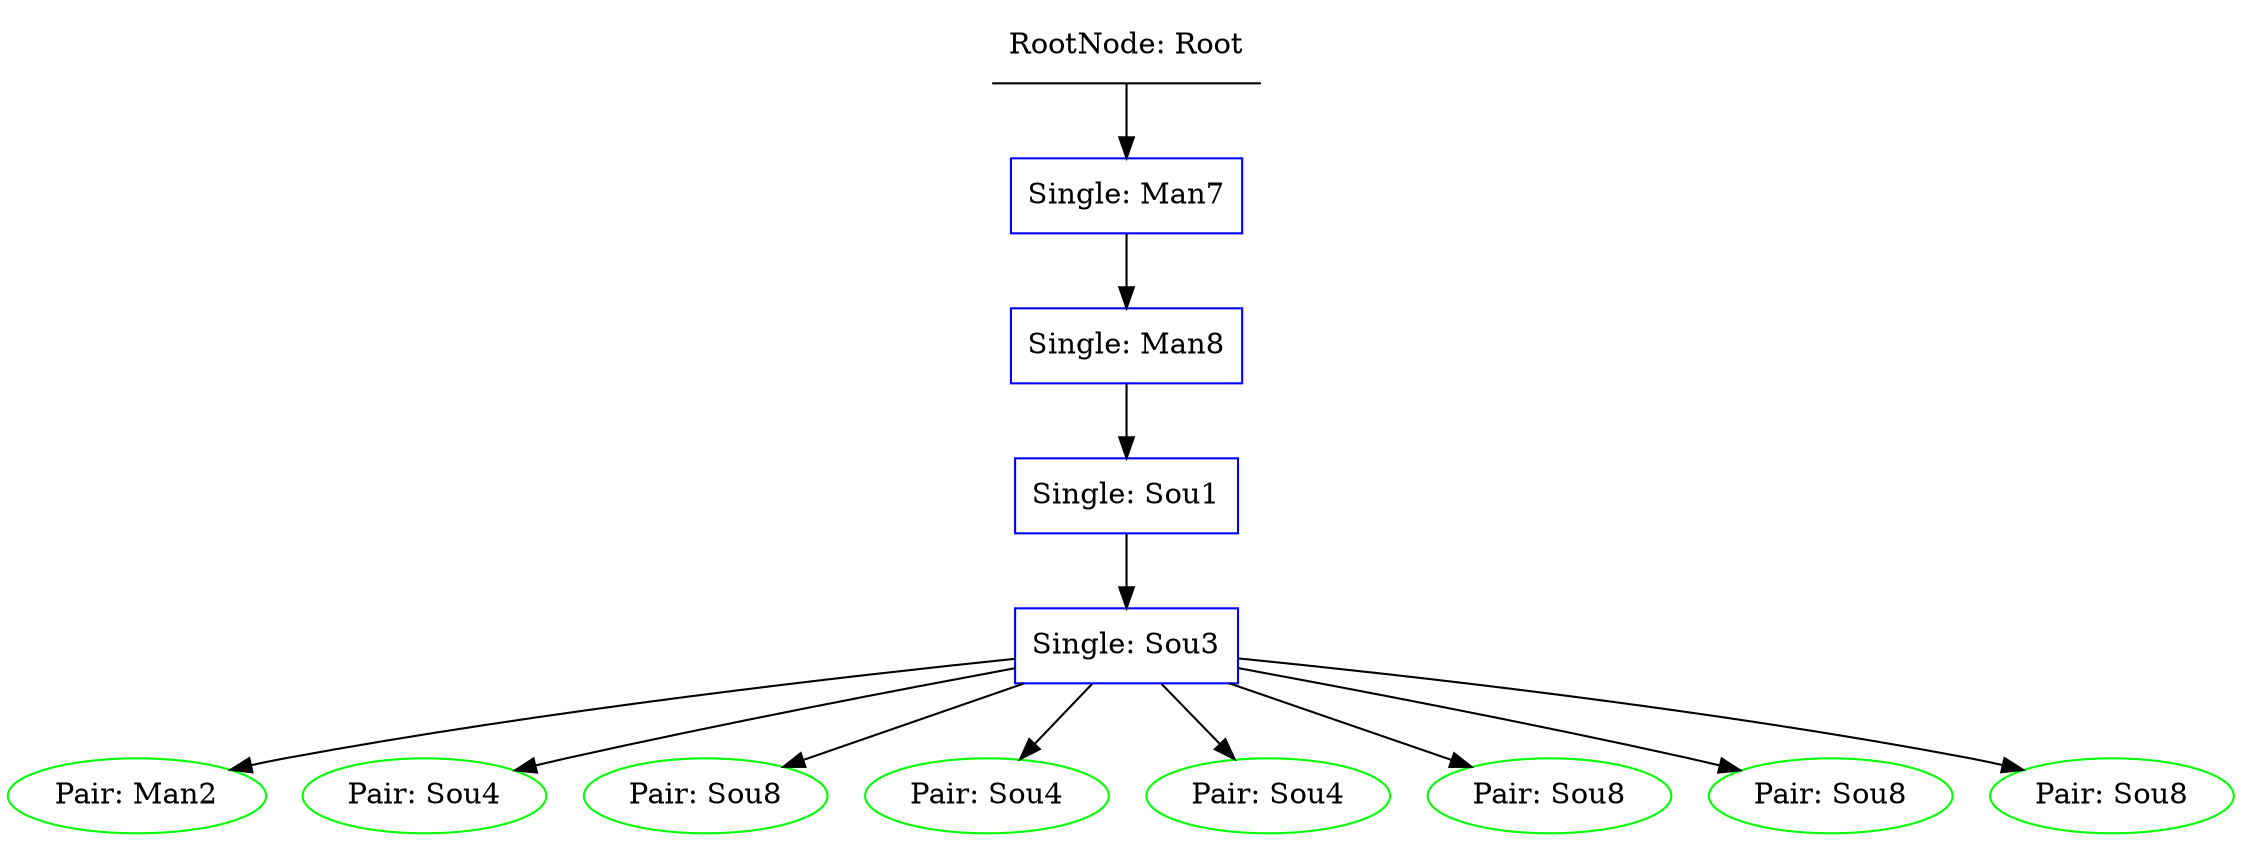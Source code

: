 digraph {
  0 [label="RootNode: Root",shape=underline,color=black];
  1 [label="Single: Man7",shape=box,color=blue];
  2 [label="Single: Man8",shape=box,color=blue];
  3 [label="Single: Sou1",shape=box,color=blue];
  4 [label="Single: Sou3",shape=box,color=blue];
  5 [label="Pair: Man2",shape=oval,color=green];
  6 [label="Pair: Sou4",shape=oval,color=green];
  7 [label="Pair: Sou8",shape=oval,color=green];
  8 [label="Pair: Sou4",shape=oval,color=green];
  9 [label="Pair: Sou4",shape=oval,color=green];
  10 [label="Pair: Sou8",shape=oval,color=green];
  11 [label="Pair: Sou8",shape=oval,color=green];
  12 [label="Pair: Sou8",shape=oval,color=green];

  0 -> 1;
  1 -> 2;
  2 -> 3;
  3 -> 4;
  4 -> 5;
  4 -> 6;
  4 -> 7;
  4 -> 8;
  4 -> 9;
  4 -> 10;
  4 -> 11;
  4 -> 12;
}
